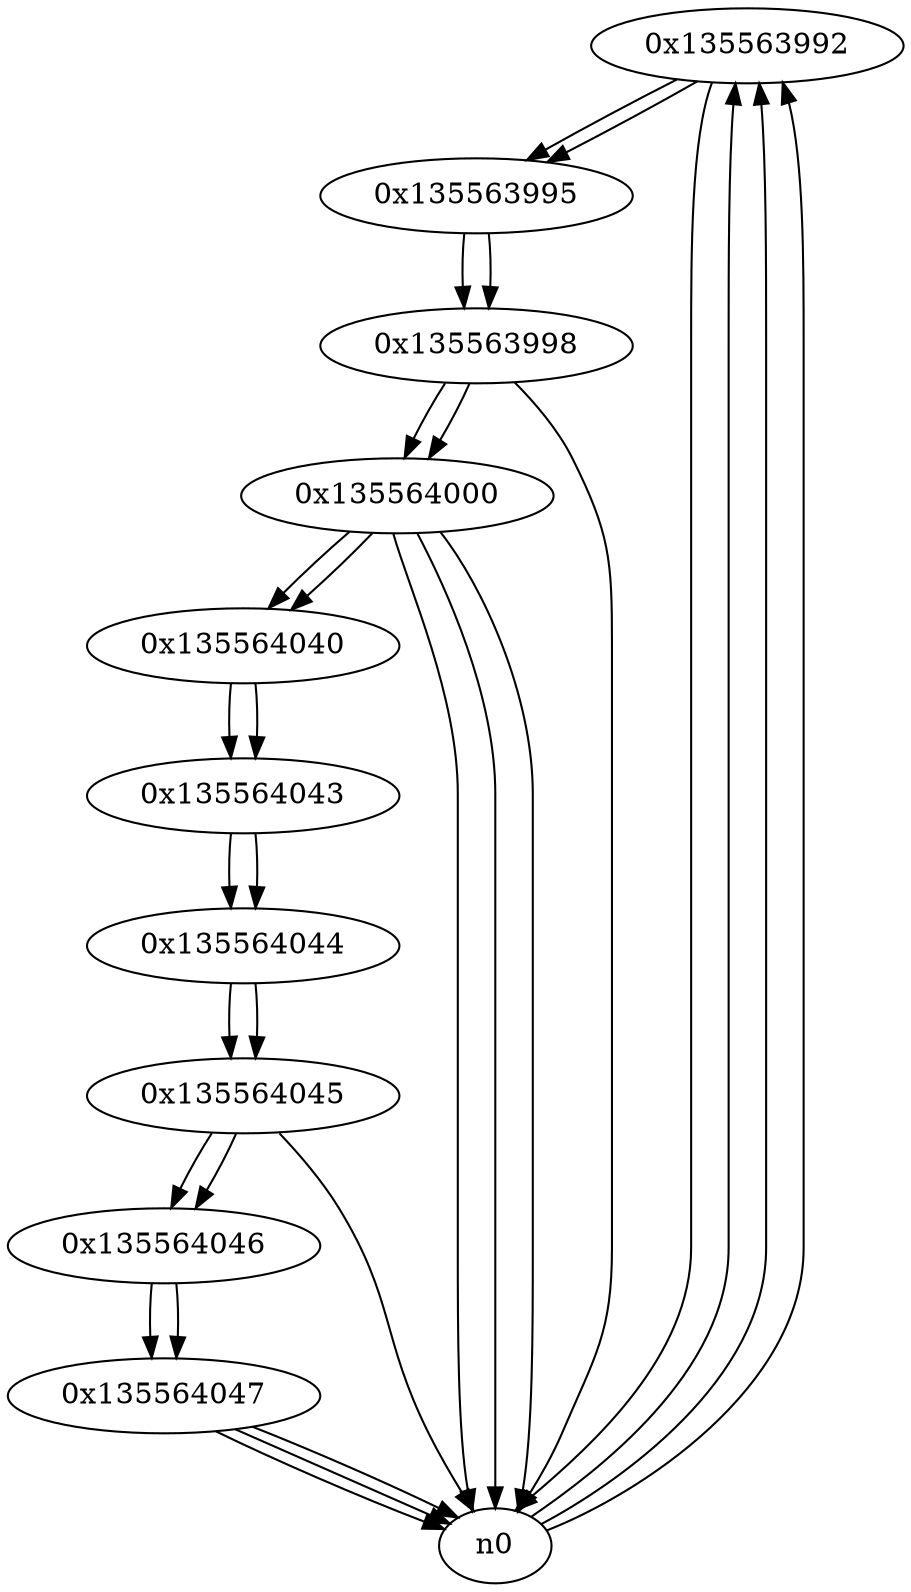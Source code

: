 digraph G{
/* nodes */
  n1 [label="0x135563992"]
  n2 [label="0x135563995"]
  n3 [label="0x135563998"]
  n4 [label="0x135564000"]
  n5 [label="0x135564040"]
  n6 [label="0x135564043"]
  n7 [label="0x135564044"]
  n8 [label="0x135564045"]
  n9 [label="0x135564046"]
  n10 [label="0x135564047"]
/* edges */
n1 -> n2;
n1 -> n0;
n0 -> n1;
n0 -> n1;
n0 -> n1;
n2 -> n3;
n1 -> n2;
n3 -> n4;
n3 -> n0;
n2 -> n3;
n4 -> n5;
n4 -> n0;
n4 -> n0;
n4 -> n0;
n3 -> n4;
n5 -> n6;
n4 -> n5;
n6 -> n7;
n5 -> n6;
n7 -> n8;
n6 -> n7;
n8 -> n9;
n8 -> n0;
n7 -> n8;
n9 -> n10;
n8 -> n9;
n10 -> n0;
n10 -> n0;
n10 -> n0;
n9 -> n10;
}
